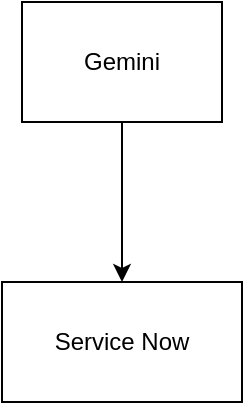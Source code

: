<mxfile>
    <diagram name="Page-1" id="0">
        <mxGraphModel dx="669" dy="475" grid="1" gridSize="10" guides="1" tooltips="1" connect="1" arrows="1" fold="1" page="1" pageScale="1" pageWidth="827" pageHeight="1169" math="0" shadow="0">
            <root>
                <mxCell id="0"/>
                <mxCell id="1" parent="0"/>
                <mxCell id="11" value="" style="edgeStyle=none;html=1;" parent="1" source="4" target="10" edge="1">
                    <mxGeometry relative="1" as="geometry"/>
                </mxCell>
                <mxCell id="4" value="Gemini" style="rounded=0;whiteSpace=wrap;html=1;" parent="1" vertex="1">
                    <mxGeometry x="120" y="270" width="100" height="60" as="geometry"/>
                </mxCell>
                <mxCell id="10" value="Service Now" style="whiteSpace=wrap;html=1;rounded=0;" parent="1" vertex="1">
                    <mxGeometry x="110" y="410" width="120" height="60" as="geometry"/>
                </mxCell>
            </root>
        </mxGraphModel>
    </diagram>
</mxfile>